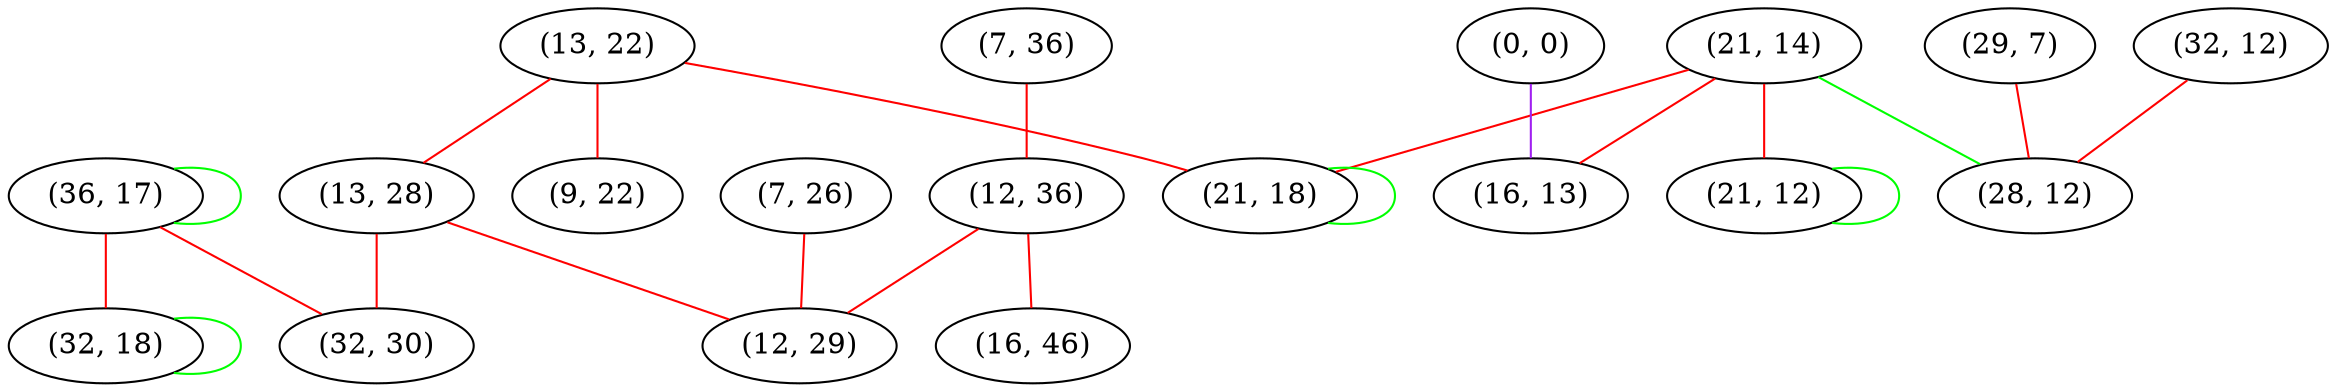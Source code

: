graph "" {
"(13, 22)";
"(21, 14)";
"(29, 7)";
"(7, 26)";
"(9, 22)";
"(36, 17)";
"(32, 18)";
"(0, 0)";
"(32, 12)";
"(7, 36)";
"(13, 28)";
"(12, 36)";
"(32, 30)";
"(12, 29)";
"(16, 46)";
"(16, 13)";
"(28, 12)";
"(21, 18)";
"(21, 12)";
"(13, 22)" -- "(21, 18)"  [color=red, key=0, weight=1];
"(13, 22)" -- "(13, 28)"  [color=red, key=0, weight=1];
"(13, 22)" -- "(9, 22)"  [color=red, key=0, weight=1];
"(21, 14)" -- "(16, 13)"  [color=red, key=0, weight=1];
"(21, 14)" -- "(21, 12)"  [color=red, key=0, weight=1];
"(21, 14)" -- "(28, 12)"  [color=green, key=0, weight=2];
"(21, 14)" -- "(21, 18)"  [color=red, key=0, weight=1];
"(29, 7)" -- "(28, 12)"  [color=red, key=0, weight=1];
"(7, 26)" -- "(12, 29)"  [color=red, key=0, weight=1];
"(36, 17)" -- "(32, 30)"  [color=red, key=0, weight=1];
"(36, 17)" -- "(36, 17)"  [color=green, key=0, weight=2];
"(36, 17)" -- "(32, 18)"  [color=red, key=0, weight=1];
"(32, 18)" -- "(32, 18)"  [color=green, key=0, weight=2];
"(0, 0)" -- "(16, 13)"  [color=purple, key=0, weight=4];
"(32, 12)" -- "(28, 12)"  [color=red, key=0, weight=1];
"(7, 36)" -- "(12, 36)"  [color=red, key=0, weight=1];
"(13, 28)" -- "(12, 29)"  [color=red, key=0, weight=1];
"(13, 28)" -- "(32, 30)"  [color=red, key=0, weight=1];
"(12, 36)" -- "(12, 29)"  [color=red, key=0, weight=1];
"(12, 36)" -- "(16, 46)"  [color=red, key=0, weight=1];
"(21, 18)" -- "(21, 18)"  [color=green, key=0, weight=2];
"(21, 12)" -- "(21, 12)"  [color=green, key=0, weight=2];
}
